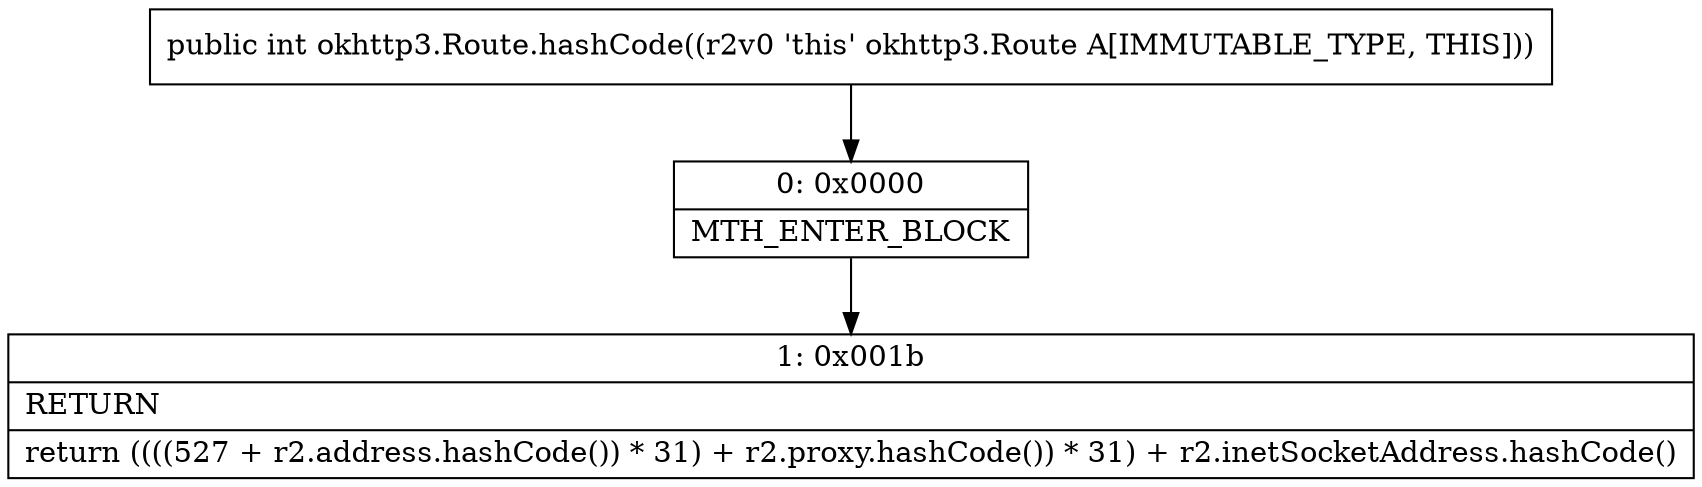 digraph "CFG forokhttp3.Route.hashCode()I" {
Node_0 [shape=record,label="{0\:\ 0x0000|MTH_ENTER_BLOCK\l}"];
Node_1 [shape=record,label="{1\:\ 0x001b|RETURN\l|return ((((527 + r2.address.hashCode()) * 31) + r2.proxy.hashCode()) * 31) + r2.inetSocketAddress.hashCode()\l}"];
MethodNode[shape=record,label="{public int okhttp3.Route.hashCode((r2v0 'this' okhttp3.Route A[IMMUTABLE_TYPE, THIS])) }"];
MethodNode -> Node_0;
Node_0 -> Node_1;
}

